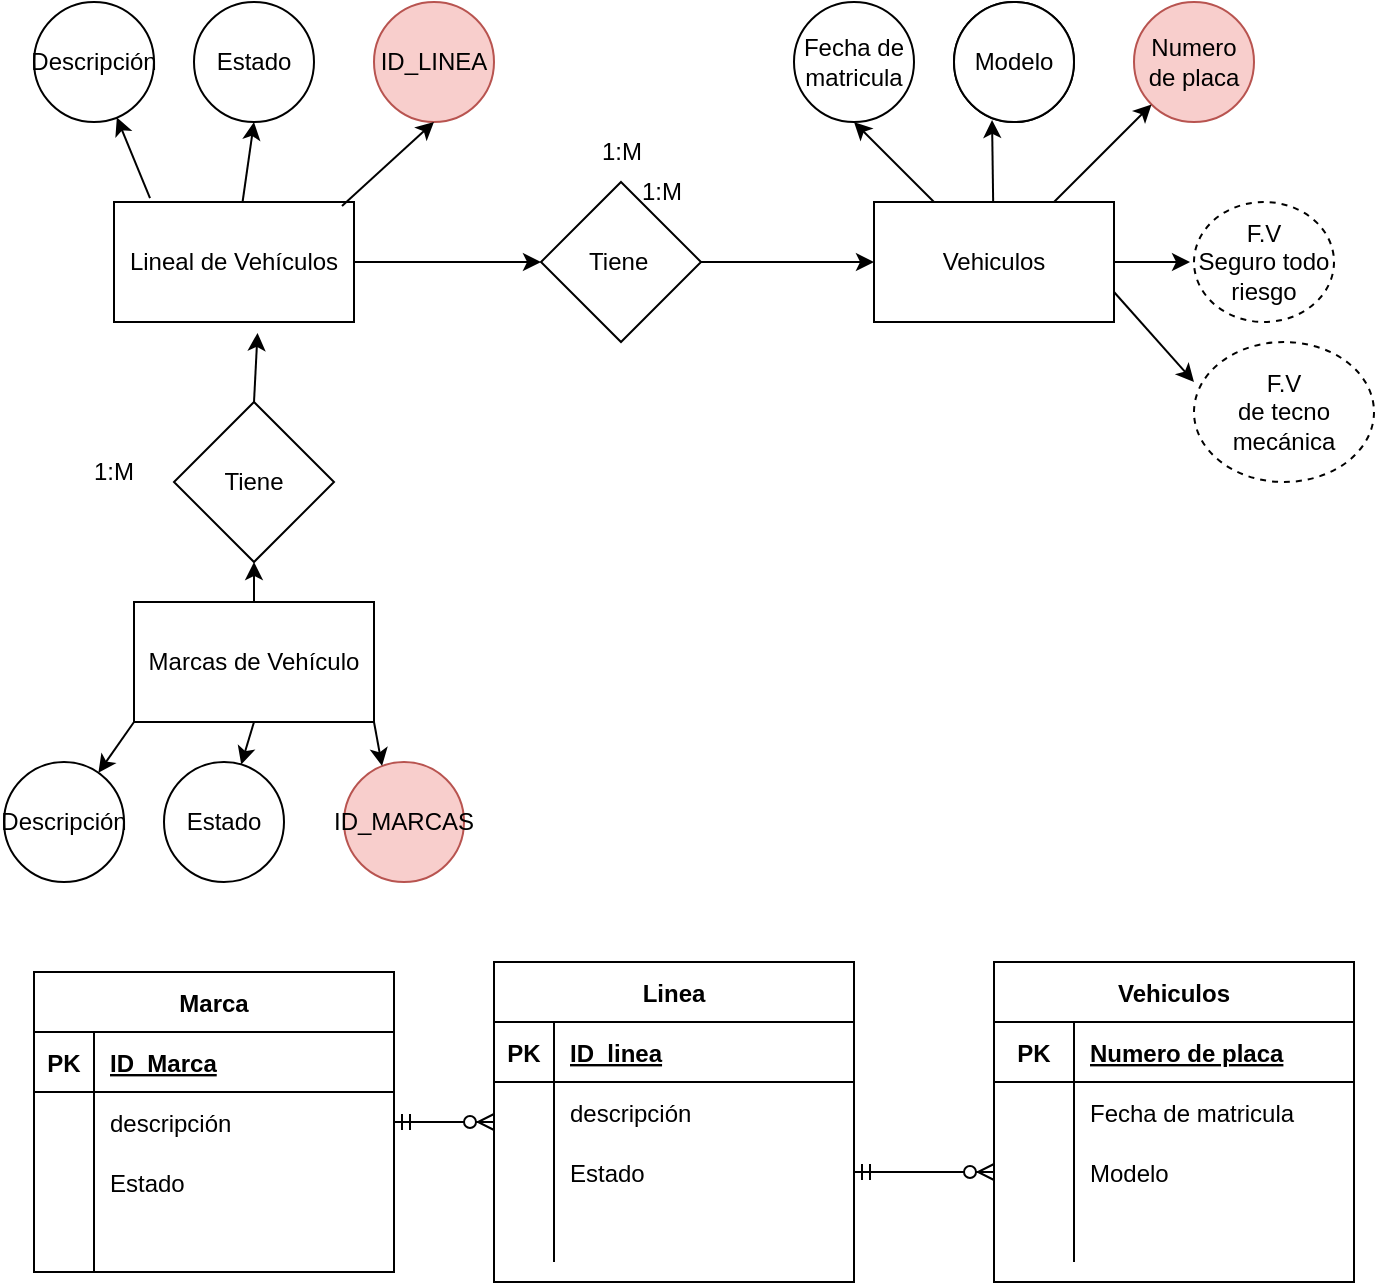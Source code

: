 <mxfile version="17.4.0" type="github">
  <diagram id="IcLnYZmJei6e9Cl4iayr" name="Page-1">
    <mxGraphModel dx="862" dy="280" grid="1" gridSize="10" guides="1" tooltips="1" connect="1" arrows="1" fold="1" page="1" pageScale="1" pageWidth="827" pageHeight="1169" math="0" shadow="0">
      <root>
        <mxCell id="0" />
        <mxCell id="1" parent="0" />
        <mxCell id="_NcIk8mNcInwPRBBUuTL-1" value="Tiene&amp;nbsp;" style="rhombus;whiteSpace=wrap;html=1;" vertex="1" parent="1">
          <mxGeometry x="333.5" y="110" width="80" height="80" as="geometry" />
        </mxCell>
        <mxCell id="_NcIk8mNcInwPRBBUuTL-5" value="Tiene" style="rhombus;whiteSpace=wrap;html=1;" vertex="1" parent="1">
          <mxGeometry x="150" y="220" width="80" height="80" as="geometry" />
        </mxCell>
        <mxCell id="_NcIk8mNcInwPRBBUuTL-15" value="Estado" style="ellipse;whiteSpace=wrap;html=1;aspect=fixed;" vertex="1" parent="1">
          <mxGeometry x="160" y="20" width="60" height="60" as="geometry" />
        </mxCell>
        <mxCell id="_NcIk8mNcInwPRBBUuTL-17" value="ID_LINEA" style="ellipse;whiteSpace=wrap;html=1;aspect=fixed;fillColor=#f8cecc;strokeColor=#b85450;" vertex="1" parent="1">
          <mxGeometry x="250" y="20" width="60" height="60" as="geometry" />
        </mxCell>
        <mxCell id="_NcIk8mNcInwPRBBUuTL-20" value="Descripción" style="ellipse;whiteSpace=wrap;html=1;aspect=fixed;" vertex="1" parent="1">
          <mxGeometry x="80" y="20" width="60" height="60" as="geometry" />
        </mxCell>
        <mxCell id="_NcIk8mNcInwPRBBUuTL-22" value="Lineal de Vehículos" style="rounded=0;whiteSpace=wrap;html=1;" vertex="1" parent="1">
          <mxGeometry x="120" y="120" width="120" height="60" as="geometry" />
        </mxCell>
        <mxCell id="_NcIk8mNcInwPRBBUuTL-23" value="Marcas de Vehículo" style="rounded=0;whiteSpace=wrap;html=1;" vertex="1" parent="1">
          <mxGeometry x="130" y="320" width="120" height="60" as="geometry" />
        </mxCell>
        <mxCell id="_NcIk8mNcInwPRBBUuTL-24" value="Estado" style="ellipse;whiteSpace=wrap;html=1;aspect=fixed;" vertex="1" parent="1">
          <mxGeometry x="145" y="400" width="60" height="60" as="geometry" />
        </mxCell>
        <mxCell id="_NcIk8mNcInwPRBBUuTL-25" value="ID_MARCAS" style="ellipse;whiteSpace=wrap;html=1;aspect=fixed;fillColor=#f8cecc;strokeColor=#b85450;" vertex="1" parent="1">
          <mxGeometry x="235" y="400" width="60" height="60" as="geometry" />
        </mxCell>
        <mxCell id="_NcIk8mNcInwPRBBUuTL-26" value="Descripción" style="ellipse;whiteSpace=wrap;html=1;aspect=fixed;" vertex="1" parent="1">
          <mxGeometry x="65" y="400" width="60" height="60" as="geometry" />
        </mxCell>
        <mxCell id="_NcIk8mNcInwPRBBUuTL-27" value="Modelo" style="ellipse;whiteSpace=wrap;html=1;aspect=fixed;" vertex="1" parent="1">
          <mxGeometry x="540" y="20" width="60" height="60" as="geometry" />
        </mxCell>
        <mxCell id="_NcIk8mNcInwPRBBUuTL-28" value="Numero de placa" style="ellipse;whiteSpace=wrap;html=1;aspect=fixed;fillColor=#f8cecc;strokeColor=#b85450;" vertex="1" parent="1">
          <mxGeometry x="630" y="20" width="60" height="60" as="geometry" />
        </mxCell>
        <mxCell id="_NcIk8mNcInwPRBBUuTL-29" value="Fecha de matricula" style="ellipse;whiteSpace=wrap;html=1;aspect=fixed;" vertex="1" parent="1">
          <mxGeometry x="460" y="20" width="60" height="60" as="geometry" />
        </mxCell>
        <mxCell id="_NcIk8mNcInwPRBBUuTL-30" value="Vehiculos" style="rounded=0;whiteSpace=wrap;html=1;" vertex="1" parent="1">
          <mxGeometry x="500" y="120" width="120" height="60" as="geometry" />
        </mxCell>
        <mxCell id="_NcIk8mNcInwPRBBUuTL-32" value="Modelo" style="ellipse;whiteSpace=wrap;html=1;aspect=fixed;" vertex="1" parent="1">
          <mxGeometry x="540" y="20" width="60" height="60" as="geometry" />
        </mxCell>
        <mxCell id="_NcIk8mNcInwPRBBUuTL-38" value="" style="endArrow=classic;html=1;rounded=0;exitX=0.95;exitY=0.033;exitDx=0;exitDy=0;exitPerimeter=0;entryX=0.5;entryY=1;entryDx=0;entryDy=0;" edge="1" parent="1" source="_NcIk8mNcInwPRBBUuTL-22" target="_NcIk8mNcInwPRBBUuTL-17">
          <mxGeometry width="50" height="50" relative="1" as="geometry">
            <mxPoint x="360" y="230" as="sourcePoint" />
            <mxPoint x="410" y="180" as="targetPoint" />
          </mxGeometry>
        </mxCell>
        <mxCell id="_NcIk8mNcInwPRBBUuTL-40" value="" style="endArrow=classic;html=1;rounded=0;entryX=0.5;entryY=1;entryDx=0;entryDy=0;" edge="1" parent="1" source="_NcIk8mNcInwPRBBUuTL-22" target="_NcIk8mNcInwPRBBUuTL-15">
          <mxGeometry width="50" height="50" relative="1" as="geometry">
            <mxPoint x="360" y="230" as="sourcePoint" />
            <mxPoint x="410" y="180" as="targetPoint" />
          </mxGeometry>
        </mxCell>
        <mxCell id="_NcIk8mNcInwPRBBUuTL-42" value="" style="endArrow=classic;html=1;rounded=0;exitX=0.15;exitY=-0.033;exitDx=0;exitDy=0;exitPerimeter=0;" edge="1" parent="1" source="_NcIk8mNcInwPRBBUuTL-22" target="_NcIk8mNcInwPRBBUuTL-20">
          <mxGeometry width="50" height="50" relative="1" as="geometry">
            <mxPoint x="360" y="230" as="sourcePoint" />
            <mxPoint x="410" y="180" as="targetPoint" />
          </mxGeometry>
        </mxCell>
        <mxCell id="_NcIk8mNcInwPRBBUuTL-43" value="" style="endArrow=classic;html=1;rounded=0;exitX=0.75;exitY=0;exitDx=0;exitDy=0;" edge="1" parent="1" source="_NcIk8mNcInwPRBBUuTL-30" target="_NcIk8mNcInwPRBBUuTL-28">
          <mxGeometry width="50" height="50" relative="1" as="geometry">
            <mxPoint x="360" y="230" as="sourcePoint" />
            <mxPoint x="410" y="180" as="targetPoint" />
          </mxGeometry>
        </mxCell>
        <mxCell id="_NcIk8mNcInwPRBBUuTL-45" value="" style="endArrow=classic;html=1;rounded=0;entryX=0.317;entryY=0.983;entryDx=0;entryDy=0;entryPerimeter=0;" edge="1" parent="1" source="_NcIk8mNcInwPRBBUuTL-30" target="_NcIk8mNcInwPRBBUuTL-32">
          <mxGeometry width="50" height="50" relative="1" as="geometry">
            <mxPoint x="360" y="230" as="sourcePoint" />
            <mxPoint x="410" y="180" as="targetPoint" />
          </mxGeometry>
        </mxCell>
        <mxCell id="_NcIk8mNcInwPRBBUuTL-47" value="" style="endArrow=classic;html=1;rounded=0;" edge="1" parent="1" source="_NcIk8mNcInwPRBBUuTL-30">
          <mxGeometry width="50" height="50" relative="1" as="geometry">
            <mxPoint x="440" y="130" as="sourcePoint" />
            <mxPoint x="490" y="80" as="targetPoint" />
          </mxGeometry>
        </mxCell>
        <mxCell id="_NcIk8mNcInwPRBBUuTL-49" value="" style="endArrow=classic;html=1;rounded=0;entryX=-0.033;entryY=0.667;entryDx=0;entryDy=0;entryPerimeter=0;" edge="1" parent="1" source="_NcIk8mNcInwPRBBUuTL-30">
          <mxGeometry width="50" height="50" relative="1" as="geometry">
            <mxPoint x="360" y="230" as="sourcePoint" />
            <mxPoint x="658.02" y="150.02" as="targetPoint" />
          </mxGeometry>
        </mxCell>
        <mxCell id="_NcIk8mNcInwPRBBUuTL-51" value="" style="endArrow=classic;html=1;rounded=0;entryX=0;entryY=0.333;entryDx=0;entryDy=0;entryPerimeter=0;exitX=1;exitY=0.75;exitDx=0;exitDy=0;" edge="1" parent="1" source="_NcIk8mNcInwPRBBUuTL-30">
          <mxGeometry width="50" height="50" relative="1" as="geometry">
            <mxPoint x="360" y="230" as="sourcePoint" />
            <mxPoint x="660" y="209.98" as="targetPoint" />
          </mxGeometry>
        </mxCell>
        <mxCell id="_NcIk8mNcInwPRBBUuTL-52" value="" style="endArrow=classic;html=1;rounded=0;exitX=1;exitY=1;exitDx=0;exitDy=0;entryX=0.317;entryY=0.033;entryDx=0;entryDy=0;entryPerimeter=0;" edge="1" parent="1" source="_NcIk8mNcInwPRBBUuTL-23" target="_NcIk8mNcInwPRBBUuTL-25">
          <mxGeometry width="50" height="50" relative="1" as="geometry">
            <mxPoint x="360" y="340" as="sourcePoint" />
            <mxPoint x="410" y="290" as="targetPoint" />
          </mxGeometry>
        </mxCell>
        <mxCell id="_NcIk8mNcInwPRBBUuTL-53" value="" style="endArrow=classic;html=1;rounded=0;exitX=0.5;exitY=1;exitDx=0;exitDy=0;" edge="1" parent="1" source="_NcIk8mNcInwPRBBUuTL-23" target="_NcIk8mNcInwPRBBUuTL-24">
          <mxGeometry width="50" height="50" relative="1" as="geometry">
            <mxPoint x="360" y="340" as="sourcePoint" />
            <mxPoint x="410" y="290" as="targetPoint" />
          </mxGeometry>
        </mxCell>
        <mxCell id="_NcIk8mNcInwPRBBUuTL-54" value="" style="endArrow=classic;html=1;rounded=0;exitX=0;exitY=1;exitDx=0;exitDy=0;" edge="1" parent="1" source="_NcIk8mNcInwPRBBUuTL-23" target="_NcIk8mNcInwPRBBUuTL-26">
          <mxGeometry width="50" height="50" relative="1" as="geometry">
            <mxPoint x="360" y="340" as="sourcePoint" />
            <mxPoint x="410" y="290" as="targetPoint" />
          </mxGeometry>
        </mxCell>
        <mxCell id="_NcIk8mNcInwPRBBUuTL-62" value="" style="endArrow=classic;html=1;rounded=0;exitX=0.5;exitY=0;exitDx=0;exitDy=0;entryX=0.598;entryY=1.091;entryDx=0;entryDy=0;entryPerimeter=0;" edge="1" parent="1" source="_NcIk8mNcInwPRBBUuTL-5" target="_NcIk8mNcInwPRBBUuTL-22">
          <mxGeometry width="50" height="50" relative="1" as="geometry">
            <mxPoint x="430" y="300" as="sourcePoint" />
            <mxPoint x="480" y="250" as="targetPoint" />
          </mxGeometry>
        </mxCell>
        <mxCell id="_NcIk8mNcInwPRBBUuTL-63" value="" style="endArrow=classic;html=1;rounded=0;exitX=0.5;exitY=0;exitDx=0;exitDy=0;entryX=0.5;entryY=1;entryDx=0;entryDy=0;" edge="1" parent="1" source="_NcIk8mNcInwPRBBUuTL-23" target="_NcIk8mNcInwPRBBUuTL-5">
          <mxGeometry width="50" height="50" relative="1" as="geometry">
            <mxPoint x="430" y="300" as="sourcePoint" />
            <mxPoint x="480" y="250" as="targetPoint" />
          </mxGeometry>
        </mxCell>
        <mxCell id="_NcIk8mNcInwPRBBUuTL-64" value="" style="endArrow=classic;html=1;rounded=0;exitX=1;exitY=0.5;exitDx=0;exitDy=0;entryX=0;entryY=0.5;entryDx=0;entryDy=0;" edge="1" parent="1" source="_NcIk8mNcInwPRBBUuTL-22" target="_NcIk8mNcInwPRBBUuTL-1">
          <mxGeometry width="50" height="50" relative="1" as="geometry">
            <mxPoint x="200" y="230" as="sourcePoint" />
            <mxPoint x="201.76" y="195.46" as="targetPoint" />
          </mxGeometry>
        </mxCell>
        <mxCell id="_NcIk8mNcInwPRBBUuTL-65" value="" style="endArrow=classic;html=1;rounded=0;exitX=1;exitY=0.5;exitDx=0;exitDy=0;entryX=0;entryY=0.5;entryDx=0;entryDy=0;" edge="1" parent="1" source="_NcIk8mNcInwPRBBUuTL-1" target="_NcIk8mNcInwPRBBUuTL-30">
          <mxGeometry width="50" height="50" relative="1" as="geometry">
            <mxPoint x="210" y="240" as="sourcePoint" />
            <mxPoint x="211.76" y="205.46" as="targetPoint" />
          </mxGeometry>
        </mxCell>
        <mxCell id="_NcIk8mNcInwPRBBUuTL-66" value="1:M" style="text;html=1;strokeColor=none;fillColor=none;align=center;verticalAlign=middle;whiteSpace=wrap;rounded=0;" vertex="1" parent="1">
          <mxGeometry x="343.5" y="80" width="60" height="30" as="geometry" />
        </mxCell>
        <mxCell id="_NcIk8mNcInwPRBBUuTL-67" value="1:M" style="text;html=1;strokeColor=none;fillColor=none;align=center;verticalAlign=middle;whiteSpace=wrap;rounded=0;" vertex="1" parent="1">
          <mxGeometry x="90" y="240" width="60" height="30" as="geometry" />
        </mxCell>
        <mxCell id="_NcIk8mNcInwPRBBUuTL-68" value="F.V&lt;br&gt;Seguro todo riesgo" style="ellipse;whiteSpace=wrap;html=1;align=center;dashed=1;" vertex="1" parent="1">
          <mxGeometry x="660" y="120" width="70" height="60" as="geometry" />
        </mxCell>
        <mxCell id="_NcIk8mNcInwPRBBUuTL-69" value="F.V&lt;br&gt;de tecno mecánica" style="ellipse;whiteSpace=wrap;html=1;align=center;dashed=1;" vertex="1" parent="1">
          <mxGeometry x="660" y="190" width="90" height="70" as="geometry" />
        </mxCell>
        <mxCell id="_NcIk8mNcInwPRBBUuTL-70" value="Marca" style="shape=table;startSize=30;container=1;collapsible=1;childLayout=tableLayout;fixedRows=1;rowLines=0;fontStyle=1;align=center;resizeLast=1;" vertex="1" parent="1">
          <mxGeometry x="80" y="505" width="180" height="150" as="geometry" />
        </mxCell>
        <mxCell id="_NcIk8mNcInwPRBBUuTL-71" value="" style="shape=tableRow;horizontal=0;startSize=0;swimlaneHead=0;swimlaneBody=0;fillColor=none;collapsible=0;dropTarget=0;points=[[0,0.5],[1,0.5]];portConstraint=eastwest;top=0;left=0;right=0;bottom=1;" vertex="1" parent="_NcIk8mNcInwPRBBUuTL-70">
          <mxGeometry y="30" width="180" height="30" as="geometry" />
        </mxCell>
        <mxCell id="_NcIk8mNcInwPRBBUuTL-72" value="PK" style="shape=partialRectangle;connectable=0;fillColor=none;top=0;left=0;bottom=0;right=0;fontStyle=1;overflow=hidden;" vertex="1" parent="_NcIk8mNcInwPRBBUuTL-71">
          <mxGeometry width="30" height="30" as="geometry">
            <mxRectangle width="30" height="30" as="alternateBounds" />
          </mxGeometry>
        </mxCell>
        <mxCell id="_NcIk8mNcInwPRBBUuTL-73" value="ID_Marca" style="shape=partialRectangle;connectable=0;fillColor=none;top=0;left=0;bottom=0;right=0;align=left;spacingLeft=6;fontStyle=5;overflow=hidden;" vertex="1" parent="_NcIk8mNcInwPRBBUuTL-71">
          <mxGeometry x="30" width="150" height="30" as="geometry">
            <mxRectangle width="150" height="30" as="alternateBounds" />
          </mxGeometry>
        </mxCell>
        <mxCell id="_NcIk8mNcInwPRBBUuTL-74" value="" style="shape=tableRow;horizontal=0;startSize=0;swimlaneHead=0;swimlaneBody=0;fillColor=none;collapsible=0;dropTarget=0;points=[[0,0.5],[1,0.5]];portConstraint=eastwest;top=0;left=0;right=0;bottom=0;" vertex="1" parent="_NcIk8mNcInwPRBBUuTL-70">
          <mxGeometry y="60" width="180" height="30" as="geometry" />
        </mxCell>
        <mxCell id="_NcIk8mNcInwPRBBUuTL-75" value="" style="shape=partialRectangle;connectable=0;fillColor=none;top=0;left=0;bottom=0;right=0;editable=1;overflow=hidden;" vertex="1" parent="_NcIk8mNcInwPRBBUuTL-74">
          <mxGeometry width="30" height="30" as="geometry">
            <mxRectangle width="30" height="30" as="alternateBounds" />
          </mxGeometry>
        </mxCell>
        <mxCell id="_NcIk8mNcInwPRBBUuTL-76" value="descripción" style="shape=partialRectangle;connectable=0;fillColor=none;top=0;left=0;bottom=0;right=0;align=left;spacingLeft=6;overflow=hidden;" vertex="1" parent="_NcIk8mNcInwPRBBUuTL-74">
          <mxGeometry x="30" width="150" height="30" as="geometry">
            <mxRectangle width="150" height="30" as="alternateBounds" />
          </mxGeometry>
        </mxCell>
        <mxCell id="_NcIk8mNcInwPRBBUuTL-77" value="" style="shape=tableRow;horizontal=0;startSize=0;swimlaneHead=0;swimlaneBody=0;fillColor=none;collapsible=0;dropTarget=0;points=[[0,0.5],[1,0.5]];portConstraint=eastwest;top=0;left=0;right=0;bottom=0;" vertex="1" parent="_NcIk8mNcInwPRBBUuTL-70">
          <mxGeometry y="90" width="180" height="30" as="geometry" />
        </mxCell>
        <mxCell id="_NcIk8mNcInwPRBBUuTL-78" value="" style="shape=partialRectangle;connectable=0;fillColor=none;top=0;left=0;bottom=0;right=0;editable=1;overflow=hidden;" vertex="1" parent="_NcIk8mNcInwPRBBUuTL-77">
          <mxGeometry width="30" height="30" as="geometry">
            <mxRectangle width="30" height="30" as="alternateBounds" />
          </mxGeometry>
        </mxCell>
        <mxCell id="_NcIk8mNcInwPRBBUuTL-79" value="Estado" style="shape=partialRectangle;connectable=0;fillColor=none;top=0;left=0;bottom=0;right=0;align=left;spacingLeft=6;overflow=hidden;" vertex="1" parent="_NcIk8mNcInwPRBBUuTL-77">
          <mxGeometry x="30" width="150" height="30" as="geometry">
            <mxRectangle width="150" height="30" as="alternateBounds" />
          </mxGeometry>
        </mxCell>
        <mxCell id="_NcIk8mNcInwPRBBUuTL-80" value="" style="shape=tableRow;horizontal=0;startSize=0;swimlaneHead=0;swimlaneBody=0;fillColor=none;collapsible=0;dropTarget=0;points=[[0,0.5],[1,0.5]];portConstraint=eastwest;top=0;left=0;right=0;bottom=0;" vertex="1" parent="_NcIk8mNcInwPRBBUuTL-70">
          <mxGeometry y="120" width="180" height="30" as="geometry" />
        </mxCell>
        <mxCell id="_NcIk8mNcInwPRBBUuTL-81" value="" style="shape=partialRectangle;connectable=0;fillColor=none;top=0;left=0;bottom=0;right=0;editable=1;overflow=hidden;" vertex="1" parent="_NcIk8mNcInwPRBBUuTL-80">
          <mxGeometry width="30" height="30" as="geometry">
            <mxRectangle width="30" height="30" as="alternateBounds" />
          </mxGeometry>
        </mxCell>
        <mxCell id="_NcIk8mNcInwPRBBUuTL-82" value="" style="shape=partialRectangle;connectable=0;fillColor=none;top=0;left=0;bottom=0;right=0;align=left;spacingLeft=6;overflow=hidden;" vertex="1" parent="_NcIk8mNcInwPRBBUuTL-80">
          <mxGeometry x="30" width="150" height="30" as="geometry">
            <mxRectangle width="150" height="30" as="alternateBounds" />
          </mxGeometry>
        </mxCell>
        <mxCell id="_NcIk8mNcInwPRBBUuTL-83" value="1:M" style="text;html=1;strokeColor=none;fillColor=none;align=center;verticalAlign=middle;whiteSpace=wrap;rounded=0;" vertex="1" parent="1">
          <mxGeometry x="363.5" y="100" width="60" height="30" as="geometry" />
        </mxCell>
        <mxCell id="_NcIk8mNcInwPRBBUuTL-85" value="Linea" style="shape=table;startSize=30;container=1;collapsible=1;childLayout=tableLayout;fixedRows=1;rowLines=0;fontStyle=1;align=center;resizeLast=1;" vertex="1" parent="1">
          <mxGeometry x="310" y="500" width="180" height="160" as="geometry" />
        </mxCell>
        <mxCell id="_NcIk8mNcInwPRBBUuTL-86" value="" style="shape=tableRow;horizontal=0;startSize=0;swimlaneHead=0;swimlaneBody=0;fillColor=none;collapsible=0;dropTarget=0;points=[[0,0.5],[1,0.5]];portConstraint=eastwest;top=0;left=0;right=0;bottom=1;" vertex="1" parent="_NcIk8mNcInwPRBBUuTL-85">
          <mxGeometry y="30" width="180" height="30" as="geometry" />
        </mxCell>
        <mxCell id="_NcIk8mNcInwPRBBUuTL-87" value="PK" style="shape=partialRectangle;connectable=0;fillColor=none;top=0;left=0;bottom=0;right=0;fontStyle=1;overflow=hidden;" vertex="1" parent="_NcIk8mNcInwPRBBUuTL-86">
          <mxGeometry width="30" height="30" as="geometry">
            <mxRectangle width="30" height="30" as="alternateBounds" />
          </mxGeometry>
        </mxCell>
        <mxCell id="_NcIk8mNcInwPRBBUuTL-88" value="ID_linea" style="shape=partialRectangle;connectable=0;fillColor=none;top=0;left=0;bottom=0;right=0;align=left;spacingLeft=6;fontStyle=5;overflow=hidden;" vertex="1" parent="_NcIk8mNcInwPRBBUuTL-86">
          <mxGeometry x="30" width="150" height="30" as="geometry">
            <mxRectangle width="150" height="30" as="alternateBounds" />
          </mxGeometry>
        </mxCell>
        <mxCell id="_NcIk8mNcInwPRBBUuTL-89" value="" style="shape=tableRow;horizontal=0;startSize=0;swimlaneHead=0;swimlaneBody=0;fillColor=none;collapsible=0;dropTarget=0;points=[[0,0.5],[1,0.5]];portConstraint=eastwest;top=0;left=0;right=0;bottom=0;" vertex="1" parent="_NcIk8mNcInwPRBBUuTL-85">
          <mxGeometry y="60" width="180" height="30" as="geometry" />
        </mxCell>
        <mxCell id="_NcIk8mNcInwPRBBUuTL-90" value="" style="shape=partialRectangle;connectable=0;fillColor=none;top=0;left=0;bottom=0;right=0;editable=1;overflow=hidden;" vertex="1" parent="_NcIk8mNcInwPRBBUuTL-89">
          <mxGeometry width="30" height="30" as="geometry">
            <mxRectangle width="30" height="30" as="alternateBounds" />
          </mxGeometry>
        </mxCell>
        <mxCell id="_NcIk8mNcInwPRBBUuTL-91" value="descripción" style="shape=partialRectangle;connectable=0;fillColor=none;top=0;left=0;bottom=0;right=0;align=left;spacingLeft=6;overflow=hidden;" vertex="1" parent="_NcIk8mNcInwPRBBUuTL-89">
          <mxGeometry x="30" width="150" height="30" as="geometry">
            <mxRectangle width="150" height="30" as="alternateBounds" />
          </mxGeometry>
        </mxCell>
        <mxCell id="_NcIk8mNcInwPRBBUuTL-92" value="" style="shape=tableRow;horizontal=0;startSize=0;swimlaneHead=0;swimlaneBody=0;fillColor=none;collapsible=0;dropTarget=0;points=[[0,0.5],[1,0.5]];portConstraint=eastwest;top=0;left=0;right=0;bottom=0;" vertex="1" parent="_NcIk8mNcInwPRBBUuTL-85">
          <mxGeometry y="90" width="180" height="30" as="geometry" />
        </mxCell>
        <mxCell id="_NcIk8mNcInwPRBBUuTL-93" value="" style="shape=partialRectangle;connectable=0;fillColor=none;top=0;left=0;bottom=0;right=0;editable=1;overflow=hidden;" vertex="1" parent="_NcIk8mNcInwPRBBUuTL-92">
          <mxGeometry width="30" height="30" as="geometry">
            <mxRectangle width="30" height="30" as="alternateBounds" />
          </mxGeometry>
        </mxCell>
        <mxCell id="_NcIk8mNcInwPRBBUuTL-94" value="Estado" style="shape=partialRectangle;connectable=0;fillColor=none;top=0;left=0;bottom=0;right=0;align=left;spacingLeft=6;overflow=hidden;" vertex="1" parent="_NcIk8mNcInwPRBBUuTL-92">
          <mxGeometry x="30" width="150" height="30" as="geometry">
            <mxRectangle width="150" height="30" as="alternateBounds" />
          </mxGeometry>
        </mxCell>
        <mxCell id="_NcIk8mNcInwPRBBUuTL-95" value="" style="shape=tableRow;horizontal=0;startSize=0;swimlaneHead=0;swimlaneBody=0;fillColor=none;collapsible=0;dropTarget=0;points=[[0,0.5],[1,0.5]];portConstraint=eastwest;top=0;left=0;right=0;bottom=0;" vertex="1" parent="_NcIk8mNcInwPRBBUuTL-85">
          <mxGeometry y="120" width="180" height="30" as="geometry" />
        </mxCell>
        <mxCell id="_NcIk8mNcInwPRBBUuTL-96" value="" style="shape=partialRectangle;connectable=0;fillColor=none;top=0;left=0;bottom=0;right=0;editable=1;overflow=hidden;" vertex="1" parent="_NcIk8mNcInwPRBBUuTL-95">
          <mxGeometry width="30" height="30" as="geometry">
            <mxRectangle width="30" height="30" as="alternateBounds" />
          </mxGeometry>
        </mxCell>
        <mxCell id="_NcIk8mNcInwPRBBUuTL-97" value="" style="shape=partialRectangle;connectable=0;fillColor=none;top=0;left=0;bottom=0;right=0;align=left;spacingLeft=6;overflow=hidden;" vertex="1" parent="_NcIk8mNcInwPRBBUuTL-95">
          <mxGeometry x="30" width="150" height="30" as="geometry">
            <mxRectangle width="150" height="30" as="alternateBounds" />
          </mxGeometry>
        </mxCell>
        <mxCell id="_NcIk8mNcInwPRBBUuTL-98" value="Vehiculos" style="shape=table;startSize=30;container=1;collapsible=1;childLayout=tableLayout;fixedRows=1;rowLines=0;fontStyle=1;align=center;resizeLast=1;" vertex="1" parent="1">
          <mxGeometry x="560" y="500" width="180" height="160" as="geometry" />
        </mxCell>
        <mxCell id="_NcIk8mNcInwPRBBUuTL-99" value="" style="shape=tableRow;horizontal=0;startSize=0;swimlaneHead=0;swimlaneBody=0;fillColor=none;collapsible=0;dropTarget=0;points=[[0,0.5],[1,0.5]];portConstraint=eastwest;top=0;left=0;right=0;bottom=1;" vertex="1" parent="_NcIk8mNcInwPRBBUuTL-98">
          <mxGeometry y="30" width="180" height="30" as="geometry" />
        </mxCell>
        <mxCell id="_NcIk8mNcInwPRBBUuTL-100" value="PK" style="shape=partialRectangle;connectable=0;fillColor=none;top=0;left=0;bottom=0;right=0;fontStyle=1;overflow=hidden;" vertex="1" parent="_NcIk8mNcInwPRBBUuTL-99">
          <mxGeometry width="40" height="30" as="geometry">
            <mxRectangle width="40" height="30" as="alternateBounds" />
          </mxGeometry>
        </mxCell>
        <mxCell id="_NcIk8mNcInwPRBBUuTL-101" value="Numero de placa" style="shape=partialRectangle;connectable=0;fillColor=none;top=0;left=0;bottom=0;right=0;align=left;spacingLeft=6;fontStyle=5;overflow=hidden;" vertex="1" parent="_NcIk8mNcInwPRBBUuTL-99">
          <mxGeometry x="40" width="140" height="30" as="geometry">
            <mxRectangle width="140" height="30" as="alternateBounds" />
          </mxGeometry>
        </mxCell>
        <mxCell id="_NcIk8mNcInwPRBBUuTL-102" value="" style="shape=tableRow;horizontal=0;startSize=0;swimlaneHead=0;swimlaneBody=0;fillColor=none;collapsible=0;dropTarget=0;points=[[0,0.5],[1,0.5]];portConstraint=eastwest;top=0;left=0;right=0;bottom=0;" vertex="1" parent="_NcIk8mNcInwPRBBUuTL-98">
          <mxGeometry y="60" width="180" height="30" as="geometry" />
        </mxCell>
        <mxCell id="_NcIk8mNcInwPRBBUuTL-103" value="" style="shape=partialRectangle;connectable=0;fillColor=none;top=0;left=0;bottom=0;right=0;editable=1;overflow=hidden;" vertex="1" parent="_NcIk8mNcInwPRBBUuTL-102">
          <mxGeometry width="40" height="30" as="geometry">
            <mxRectangle width="40" height="30" as="alternateBounds" />
          </mxGeometry>
        </mxCell>
        <mxCell id="_NcIk8mNcInwPRBBUuTL-104" value="Fecha de matricula" style="shape=partialRectangle;connectable=0;fillColor=none;top=0;left=0;bottom=0;right=0;align=left;spacingLeft=6;overflow=hidden;" vertex="1" parent="_NcIk8mNcInwPRBBUuTL-102">
          <mxGeometry x="40" width="140" height="30" as="geometry">
            <mxRectangle width="140" height="30" as="alternateBounds" />
          </mxGeometry>
        </mxCell>
        <mxCell id="_NcIk8mNcInwPRBBUuTL-105" value="" style="shape=tableRow;horizontal=0;startSize=0;swimlaneHead=0;swimlaneBody=0;fillColor=none;collapsible=0;dropTarget=0;points=[[0,0.5],[1,0.5]];portConstraint=eastwest;top=0;left=0;right=0;bottom=0;" vertex="1" parent="_NcIk8mNcInwPRBBUuTL-98">
          <mxGeometry y="90" width="180" height="30" as="geometry" />
        </mxCell>
        <mxCell id="_NcIk8mNcInwPRBBUuTL-106" value="" style="shape=partialRectangle;connectable=0;fillColor=none;top=0;left=0;bottom=0;right=0;editable=1;overflow=hidden;" vertex="1" parent="_NcIk8mNcInwPRBBUuTL-105">
          <mxGeometry width="40" height="30" as="geometry">
            <mxRectangle width="40" height="30" as="alternateBounds" />
          </mxGeometry>
        </mxCell>
        <mxCell id="_NcIk8mNcInwPRBBUuTL-107" value="Modelo" style="shape=partialRectangle;connectable=0;fillColor=none;top=0;left=0;bottom=0;right=0;align=left;spacingLeft=6;overflow=hidden;" vertex="1" parent="_NcIk8mNcInwPRBBUuTL-105">
          <mxGeometry x="40" width="140" height="30" as="geometry">
            <mxRectangle width="140" height="30" as="alternateBounds" />
          </mxGeometry>
        </mxCell>
        <mxCell id="_NcIk8mNcInwPRBBUuTL-108" value="" style="shape=tableRow;horizontal=0;startSize=0;swimlaneHead=0;swimlaneBody=0;fillColor=none;collapsible=0;dropTarget=0;points=[[0,0.5],[1,0.5]];portConstraint=eastwest;top=0;left=0;right=0;bottom=0;" vertex="1" parent="_NcIk8mNcInwPRBBUuTL-98">
          <mxGeometry y="120" width="180" height="30" as="geometry" />
        </mxCell>
        <mxCell id="_NcIk8mNcInwPRBBUuTL-109" value="" style="shape=partialRectangle;connectable=0;fillColor=none;top=0;left=0;bottom=0;right=0;editable=1;overflow=hidden;" vertex="1" parent="_NcIk8mNcInwPRBBUuTL-108">
          <mxGeometry width="40" height="30" as="geometry">
            <mxRectangle width="40" height="30" as="alternateBounds" />
          </mxGeometry>
        </mxCell>
        <mxCell id="_NcIk8mNcInwPRBBUuTL-110" value="" style="shape=partialRectangle;connectable=0;fillColor=none;top=0;left=0;bottom=0;right=0;align=left;spacingLeft=6;overflow=hidden;" vertex="1" parent="_NcIk8mNcInwPRBBUuTL-108">
          <mxGeometry x="40" width="140" height="30" as="geometry">
            <mxRectangle width="140" height="30" as="alternateBounds" />
          </mxGeometry>
        </mxCell>
        <mxCell id="_NcIk8mNcInwPRBBUuTL-111" value="" style="edgeStyle=entityRelationEdgeStyle;fontSize=12;html=1;endArrow=ERzeroToMany;startArrow=ERmandOne;rounded=0;exitX=1;exitY=0.5;exitDx=0;exitDy=0;" edge="1" parent="1" source="_NcIk8mNcInwPRBBUuTL-74">
          <mxGeometry width="100" height="100" relative="1" as="geometry">
            <mxPoint x="390" y="660" as="sourcePoint" />
            <mxPoint x="310" y="580" as="targetPoint" />
          </mxGeometry>
        </mxCell>
        <mxCell id="_NcIk8mNcInwPRBBUuTL-112" value="" style="edgeStyle=entityRelationEdgeStyle;fontSize=12;html=1;endArrow=ERzeroToMany;startArrow=ERmandOne;rounded=0;exitX=1;exitY=0.5;exitDx=0;exitDy=0;entryX=0;entryY=0.5;entryDx=0;entryDy=0;" edge="1" parent="1" source="_NcIk8mNcInwPRBBUuTL-92" target="_NcIk8mNcInwPRBBUuTL-105">
          <mxGeometry width="100" height="100" relative="1" as="geometry">
            <mxPoint x="390" y="660" as="sourcePoint" />
            <mxPoint x="490" y="560" as="targetPoint" />
          </mxGeometry>
        </mxCell>
      </root>
    </mxGraphModel>
  </diagram>
</mxfile>
